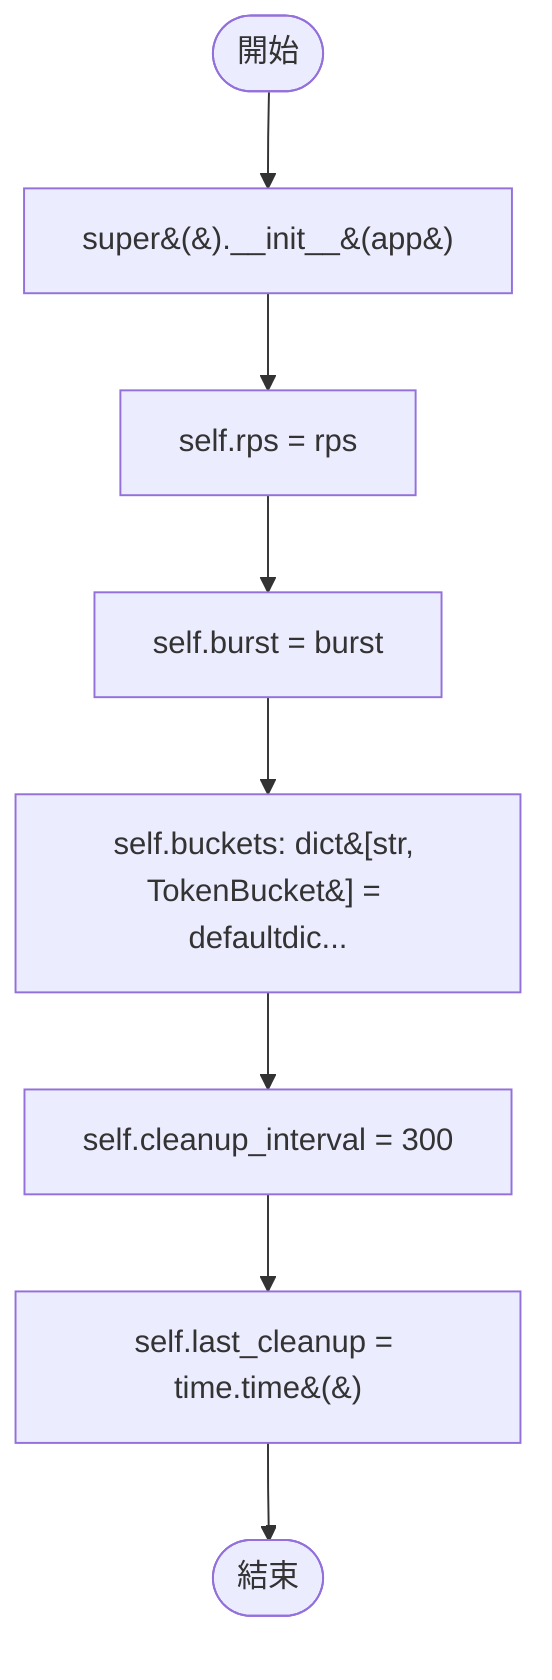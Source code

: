 flowchart TB
    n1([開始])
    n2([結束])
    n3[super&#40;&#41;.__init__&#40;app&#41;]
    n4[self.rps = rps]
    n5[self.burst = burst]
    n6[self.buckets: dict&#91;str, TokenBucket&#93; = defaultdic...]
    n7[self.cleanup_interval = 300]
    n8[self.last_cleanup = time.time&#40;&#41;]
    n1 --> n3
    n3 --> n4
    n4 --> n5
    n5 --> n6
    n6 --> n7
    n7 --> n8
    n8 --> n2